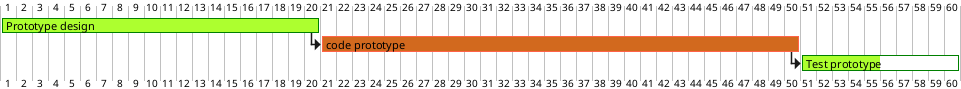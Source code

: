 {
  "sha1": "4tp9nm9gnrg7xnlhtr9s3b21lqz5xla",
  "insertion": {
    "when": "2024-05-30T20:48:20.570Z",
    "url": "https://forum.plantuml.net/18349/gantt-diagram-current-dates-window",
    "user": "plantuml@gmail.com"
  }
}
@startgantt

<style>
ganttDiagram {
  task {
    BackGroundColor GreenYellow
    LineColor Green 
  }
  
  .dev {
	  task {
	    BackGroundColor Chocolate
	    LineColor Tomato 
	  }
  }
  
}
</style>


[Prototype design] requires 20 days.
then [code prototype] <<dev>> requires 30 days.
then [Test prototype] requires 10 days.
it is 50% complete.

@endgantt
